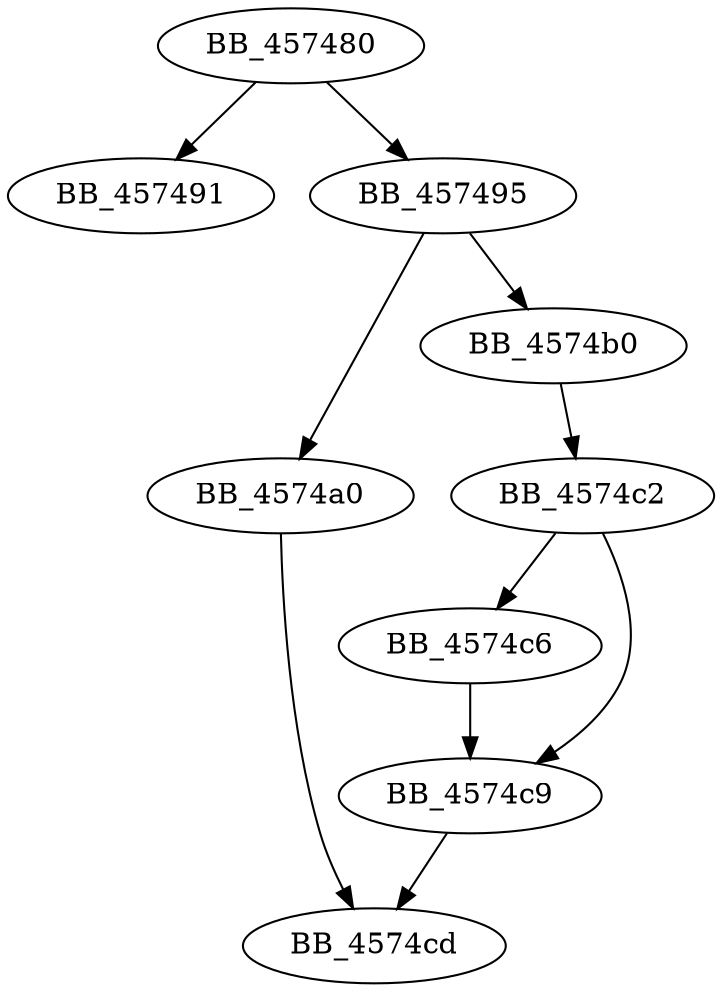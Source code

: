 DiGraph sub_457480{
BB_457480->BB_457491
BB_457480->BB_457495
BB_457495->BB_4574a0
BB_457495->BB_4574b0
BB_4574a0->BB_4574cd
BB_4574b0->BB_4574c2
BB_4574c2->BB_4574c6
BB_4574c2->BB_4574c9
BB_4574c6->BB_4574c9
BB_4574c9->BB_4574cd
}

